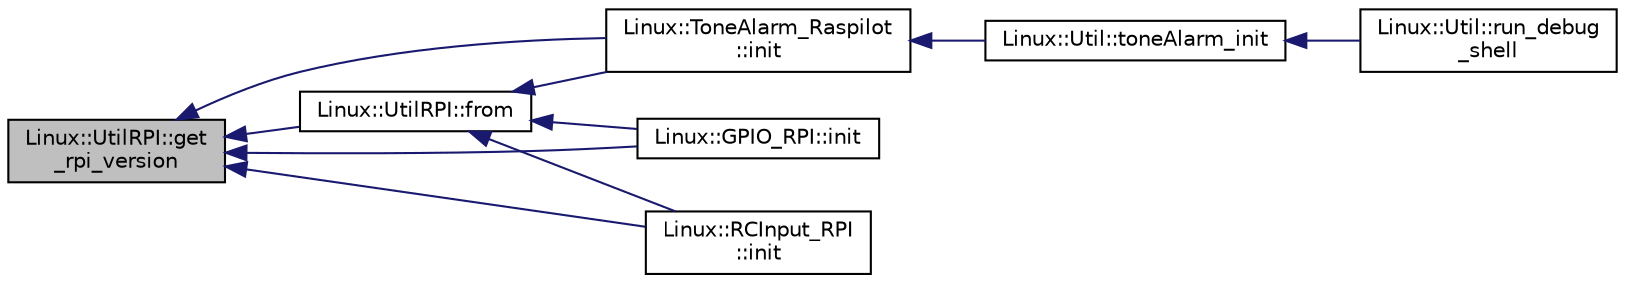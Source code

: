 digraph "Linux::UtilRPI::get_rpi_version"
{
 // INTERACTIVE_SVG=YES
  edge [fontname="Helvetica",fontsize="10",labelfontname="Helvetica",labelfontsize="10"];
  node [fontname="Helvetica",fontsize="10",shape=record];
  rankdir="LR";
  Node1 [label="Linux::UtilRPI::get\l_rpi_version",height=0.2,width=0.4,color="black", fillcolor="grey75", style="filled", fontcolor="black"];
  Node1 -> Node2 [dir="back",color="midnightblue",fontsize="10",style="solid",fontname="Helvetica"];
  Node2 [label="Linux::UtilRPI::from",height=0.2,width=0.4,color="black", fillcolor="white", style="filled",URL="$classLinux_1_1UtilRPI.html#afedbcee2b1a62aef8fed5ed490ae79e5"];
  Node2 -> Node3 [dir="back",color="midnightblue",fontsize="10",style="solid",fontname="Helvetica"];
  Node3 [label="Linux::ToneAlarm_Raspilot\l::init",height=0.2,width=0.4,color="black", fillcolor="white", style="filled",URL="$classLinux_1_1ToneAlarm__Raspilot.html#a66ce4b6b67e5e9b8806f4a2f97652782"];
  Node3 -> Node4 [dir="back",color="midnightblue",fontsize="10",style="solid",fontname="Helvetica"];
  Node4 [label="Linux::Util::toneAlarm_init",height=0.2,width=0.4,color="black", fillcolor="white", style="filled",URL="$classLinux_1_1Util.html#a90d890ec0d1dd517f1adc9204cec5027"];
  Node4 -> Node5 [dir="back",color="midnightblue",fontsize="10",style="solid",fontname="Helvetica"];
  Node5 [label="Linux::Util::run_debug\l_shell",height=0.2,width=0.4,color="black", fillcolor="white", style="filled",URL="$classLinux_1_1Util.html#a3955c101dfea40ec4336f49ebcd47b18"];
  Node2 -> Node6 [dir="back",color="midnightblue",fontsize="10",style="solid",fontname="Helvetica"];
  Node6 [label="Linux::GPIO_RPI::init",height=0.2,width=0.4,color="black", fillcolor="white", style="filled",URL="$classLinux_1_1GPIO__RPI.html#af23d85b6f658a699b46e8ad1f9a23a93"];
  Node2 -> Node7 [dir="back",color="midnightblue",fontsize="10",style="solid",fontname="Helvetica"];
  Node7 [label="Linux::RCInput_RPI\l::init",height=0.2,width=0.4,color="black", fillcolor="white", style="filled",URL="$classLinux_1_1RCInput__RPI.html#a51e595285c65e72b90c655f96646c9ac"];
  Node1 -> Node3 [dir="back",color="midnightblue",fontsize="10",style="solid",fontname="Helvetica"];
  Node1 -> Node6 [dir="back",color="midnightblue",fontsize="10",style="solid",fontname="Helvetica"];
  Node1 -> Node7 [dir="back",color="midnightblue",fontsize="10",style="solid",fontname="Helvetica"];
}
